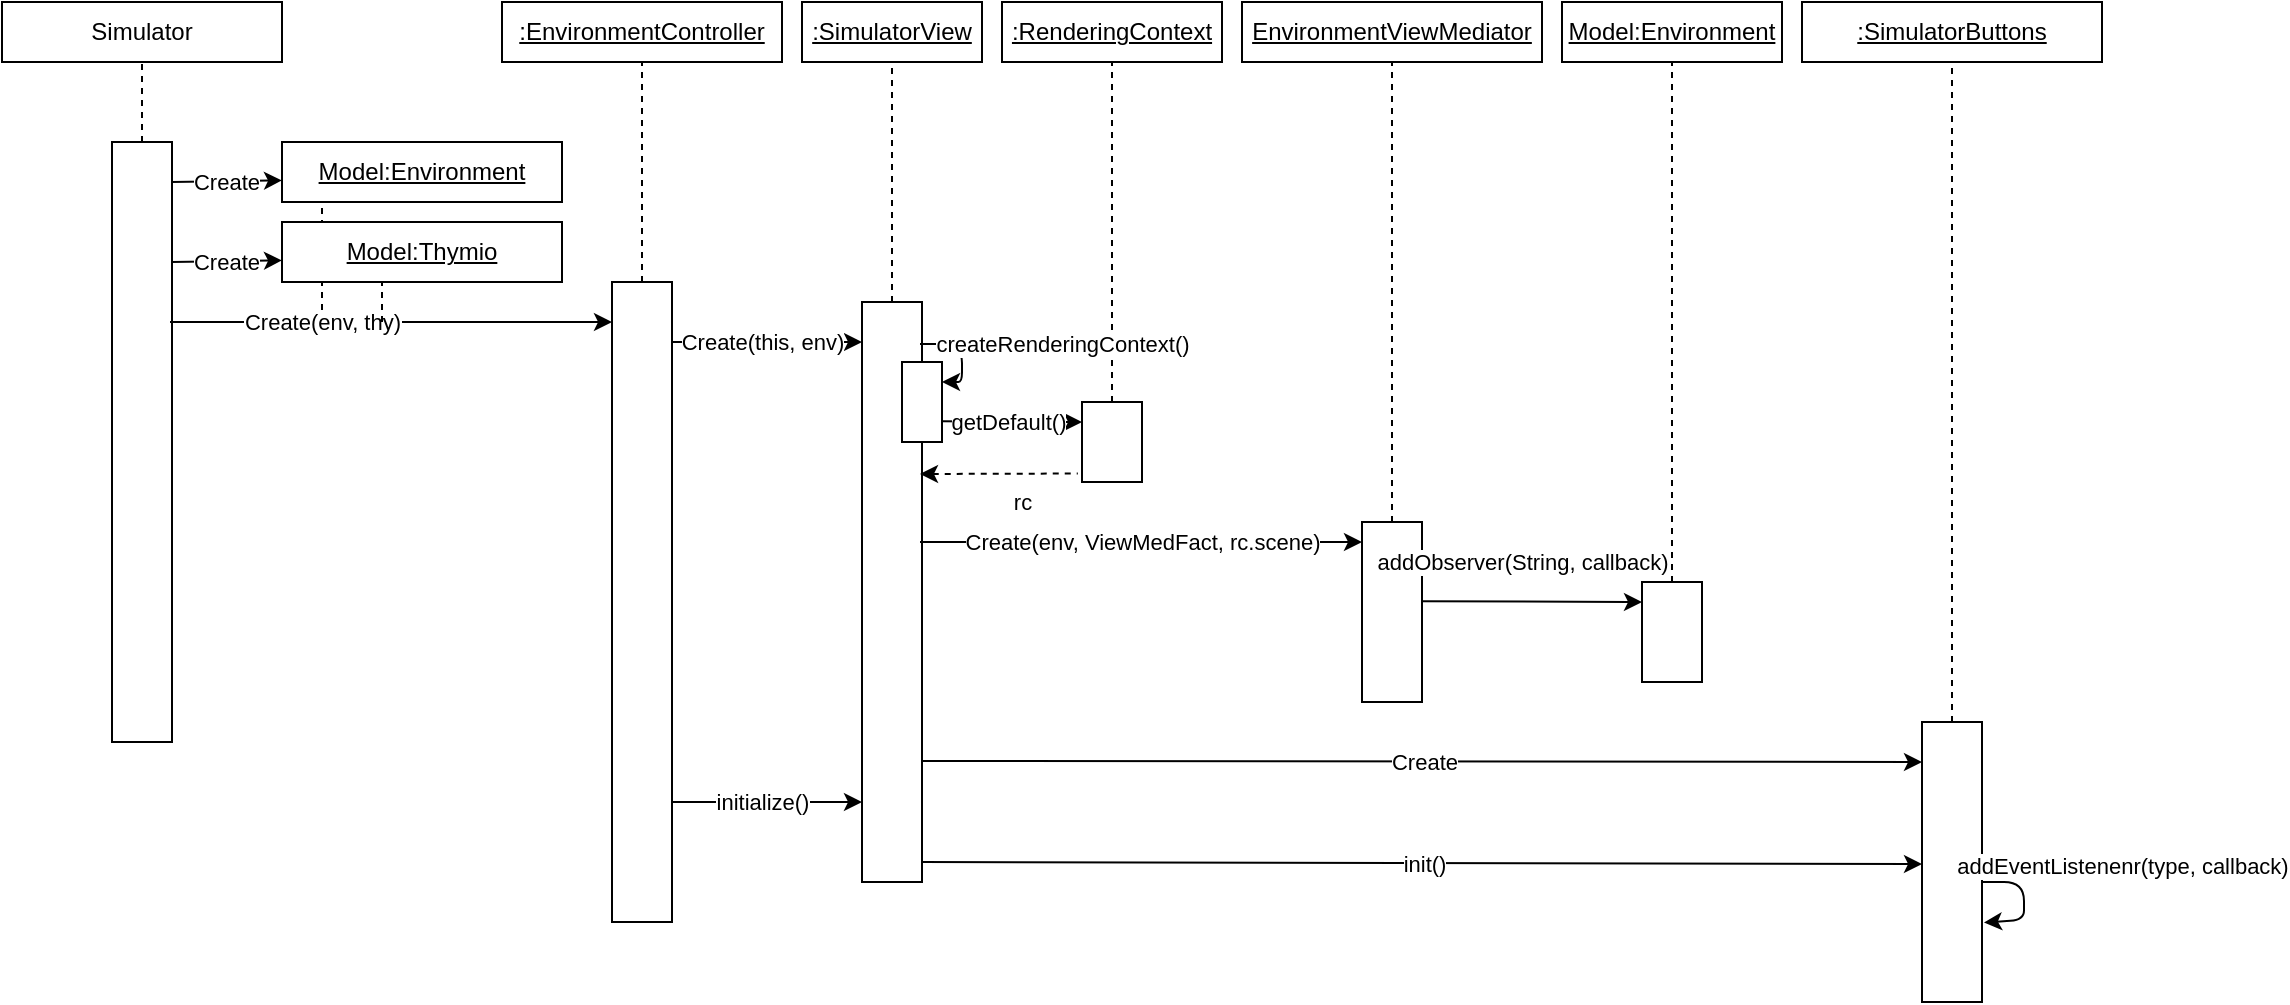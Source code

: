 <mxfile version="12.4.8" type="device"><diagram id="etfAU1-5RLJm9I6CH8a6" name="Page-1"><mxGraphModel dx="1329" dy="1189" grid="1" gridSize="10" guides="1" tooltips="1" connect="1" arrows="1" fold="1" page="1" pageScale="1" pageWidth="1169" pageHeight="827" math="0" shadow="0"><root><mxCell id="0"/><mxCell id="1" parent="0"/><mxCell id="bcP4egDqUkG4n-3MRV6b-24" value="" style="endArrow=none;dashed=1;html=1;entryX=0.334;entryY=0.998;entryDx=0;entryDy=0;entryPerimeter=0;" edge="1" parent="1"><mxGeometry width="50" height="50" relative="1" as="geometry"><mxPoint x="170" y="170" as="sourcePoint"/><mxPoint x="170" y="110" as="targetPoint"/></mxGeometry></mxCell><mxCell id="bcP4egDqUkG4n-3MRV6b-1" value="Simulator" style="rounded=0;whiteSpace=wrap;html=1;" vertex="1" parent="1"><mxGeometry x="10" y="10" width="140" height="30" as="geometry"/></mxCell><mxCell id="bcP4egDqUkG4n-3MRV6b-2" value="" style="rounded=0;whiteSpace=wrap;html=1;" vertex="1" parent="1"><mxGeometry x="65" y="80" width="30" height="300" as="geometry"/></mxCell><mxCell id="bcP4egDqUkG4n-3MRV6b-3" value="" style="endArrow=none;dashed=1;html=1;entryX=0.5;entryY=1;entryDx=0;entryDy=0;exitX=0.5;exitY=0;exitDx=0;exitDy=0;" edge="1" parent="1" source="bcP4egDqUkG4n-3MRV6b-2" target="bcP4egDqUkG4n-3MRV6b-1"><mxGeometry width="50" height="50" relative="1" as="geometry"><mxPoint x="-50" y="220" as="sourcePoint"/><mxPoint y="170" as="targetPoint"/></mxGeometry></mxCell><mxCell id="bcP4egDqUkG4n-3MRV6b-9" value="&lt;u&gt;:EnvironmentController&lt;/u&gt;" style="rounded=0;whiteSpace=wrap;html=1;" vertex="1" parent="1"><mxGeometry x="260" y="10" width="140" height="30" as="geometry"/></mxCell><mxCell id="bcP4egDqUkG4n-3MRV6b-10" value="" style="endArrow=none;dashed=1;html=1;entryX=0.5;entryY=1;entryDx=0;entryDy=0;" edge="1" parent="1" target="bcP4egDqUkG4n-3MRV6b-9" source="bcP4egDqUkG4n-3MRV6b-11"><mxGeometry width="50" height="50" relative="1" as="geometry"><mxPoint x="330" y="240" as="sourcePoint"/><mxPoint x="390" y="70" as="targetPoint"/></mxGeometry></mxCell><mxCell id="bcP4egDqUkG4n-3MRV6b-13" value="Create" style="endArrow=classic;html=1;entryX=0;entryY=0.64;entryDx=0;entryDy=0;entryPerimeter=0;" edge="1" parent="1" target="bcP4egDqUkG4n-3MRV6b-15"><mxGeometry width="50" height="50" relative="1" as="geometry"><mxPoint x="95" y="100" as="sourcePoint"/><mxPoint x="194" y="100" as="targetPoint"/></mxGeometry></mxCell><mxCell id="bcP4egDqUkG4n-3MRV6b-15" value="&lt;u&gt;Model:Environment&lt;/u&gt;" style="rounded=0;whiteSpace=wrap;html=1;" vertex="1" parent="1"><mxGeometry x="150" y="80" width="140" height="30" as="geometry"/></mxCell><mxCell id="bcP4egDqUkG4n-3MRV6b-19" value="Create" style="endArrow=classic;html=1;entryX=0;entryY=0.64;entryDx=0;entryDy=0;entryPerimeter=0;" edge="1" parent="1" target="bcP4egDqUkG4n-3MRV6b-20"><mxGeometry width="50" height="50" relative="1" as="geometry"><mxPoint x="95" y="140" as="sourcePoint"/><mxPoint x="194" y="140" as="targetPoint"/></mxGeometry></mxCell><mxCell id="bcP4egDqUkG4n-3MRV6b-20" value="&lt;u&gt;Model:Thymio&lt;/u&gt;" style="rounded=0;whiteSpace=wrap;html=1;" vertex="1" parent="1"><mxGeometry x="150" y="120" width="140" height="30" as="geometry"/></mxCell><mxCell id="bcP4egDqUkG4n-3MRV6b-11" value="" style="rounded=0;whiteSpace=wrap;html=1;" vertex="1" parent="1"><mxGeometry x="315" y="150" width="30" height="320" as="geometry"/></mxCell><mxCell id="bcP4egDqUkG4n-3MRV6b-22" value="Create(env, thy)" style="endArrow=classic;html=1;" edge="1" parent="1"><mxGeometry x="-0.315" width="50" height="50" relative="1" as="geometry"><mxPoint x="94" y="170" as="sourcePoint"/><mxPoint x="315" y="170" as="targetPoint"/><mxPoint as="offset"/></mxGeometry></mxCell><mxCell id="bcP4egDqUkG4n-3MRV6b-23" value="" style="endArrow=none;dashed=1;html=1;" edge="1" parent="1"><mxGeometry width="50" height="50" relative="1" as="geometry"><mxPoint x="200" y="170" as="sourcePoint"/><mxPoint x="200" y="150" as="targetPoint"/></mxGeometry></mxCell><mxCell id="bcP4egDqUkG4n-3MRV6b-25" value="&lt;u&gt;:SimulatorView&lt;/u&gt;" style="rounded=0;whiteSpace=wrap;html=1;" vertex="1" parent="1"><mxGeometry x="410" y="10" width="90" height="30" as="geometry"/></mxCell><mxCell id="bcP4egDqUkG4n-3MRV6b-26" value="" style="endArrow=none;dashed=1;html=1;entryX=0.5;entryY=1;entryDx=0;entryDy=0;" edge="1" parent="1" source="bcP4egDqUkG4n-3MRV6b-27" target="bcP4egDqUkG4n-3MRV6b-25"><mxGeometry width="50" height="50" relative="1" as="geometry"><mxPoint x="480" y="240" as="sourcePoint"/><mxPoint x="540" y="70" as="targetPoint"/></mxGeometry></mxCell><mxCell id="bcP4egDqUkG4n-3MRV6b-27" value="" style="rounded=0;whiteSpace=wrap;html=1;" vertex="1" parent="1"><mxGeometry x="440" y="160" width="30" height="290" as="geometry"/></mxCell><mxCell id="bcP4egDqUkG4n-3MRV6b-28" value="Create(this, env)" style="endArrow=classic;html=1;" edge="1" parent="1"><mxGeometry x="-0.053" width="50" height="50" relative="1" as="geometry"><mxPoint x="345" y="180" as="sourcePoint"/><mxPoint x="440" y="180" as="targetPoint"/><mxPoint as="offset"/></mxGeometry></mxCell><mxCell id="bcP4egDqUkG4n-3MRV6b-29" value="&lt;u&gt;:RenderingContext&lt;/u&gt;" style="rounded=0;whiteSpace=wrap;html=1;" vertex="1" parent="1"><mxGeometry x="510" y="10" width="110" height="30" as="geometry"/></mxCell><mxCell id="bcP4egDqUkG4n-3MRV6b-30" value="" style="endArrow=none;dashed=1;html=1;entryX=0.5;entryY=1;entryDx=0;entryDy=0;" edge="1" parent="1" source="bcP4egDqUkG4n-3MRV6b-31" target="bcP4egDqUkG4n-3MRV6b-29"><mxGeometry width="50" height="50" relative="1" as="geometry"><mxPoint x="580" y="240" as="sourcePoint"/><mxPoint x="640" y="70" as="targetPoint"/></mxGeometry></mxCell><mxCell id="bcP4egDqUkG4n-3MRV6b-31" value="" style="rounded=0;whiteSpace=wrap;html=1;" vertex="1" parent="1"><mxGeometry x="550" y="210" width="30" height="40" as="geometry"/></mxCell><mxCell id="bcP4egDqUkG4n-3MRV6b-32" value="" style="rounded=0;whiteSpace=wrap;html=1;" vertex="1" parent="1"><mxGeometry x="460" y="190" width="20" height="40" as="geometry"/></mxCell><mxCell id="bcP4egDqUkG4n-3MRV6b-33" value="createRenderingContext()" style="endArrow=classic;html=1;entryX=1;entryY=0.25;entryDx=0;entryDy=0;" edge="1" parent="1" target="bcP4egDqUkG4n-3MRV6b-32"><mxGeometry x="-0.16" y="50" width="50" height="50" relative="1" as="geometry"><mxPoint x="469" y="181" as="sourcePoint"/><mxPoint x="540" y="140" as="targetPoint"/><Array as="points"><mxPoint x="490" y="181"/><mxPoint x="490" y="200"/></Array><mxPoint as="offset"/></mxGeometry></mxCell><mxCell id="bcP4egDqUkG4n-3MRV6b-35" value="getDefault()" style="endArrow=classic;html=1;" edge="1" parent="1"><mxGeometry x="-0.053" width="50" height="50" relative="1" as="geometry"><mxPoint x="480" y="219.66" as="sourcePoint"/><mxPoint x="550" y="220" as="targetPoint"/><mxPoint as="offset"/></mxGeometry></mxCell><mxCell id="bcP4egDqUkG4n-3MRV6b-36" value="rc" style="endArrow=none;dashed=1;html=1;entryX=-0.07;entryY=0.894;entryDx=0;entryDy=0;entryPerimeter=0;endFill=0;startArrow=classic;startFill=1;" edge="1" parent="1" target="bcP4egDqUkG4n-3MRV6b-31"><mxGeometry x="0.293" y="-14" width="50" height="50" relative="1" as="geometry"><mxPoint x="469" y="246" as="sourcePoint"/><mxPoint x="540" y="300" as="targetPoint"/><mxPoint as="offset"/></mxGeometry></mxCell><mxCell id="bcP4egDqUkG4n-3MRV6b-37" value="&lt;u&gt;EnvironmentViewMediator&lt;/u&gt;" style="rounded=0;whiteSpace=wrap;html=1;" vertex="1" parent="1"><mxGeometry x="630" y="10" width="150" height="30" as="geometry"/></mxCell><mxCell id="bcP4egDqUkG4n-3MRV6b-38" value="" style="endArrow=none;dashed=1;html=1;entryX=0.5;entryY=1;entryDx=0;entryDy=0;" edge="1" parent="1" source="bcP4egDqUkG4n-3MRV6b-39" target="bcP4egDqUkG4n-3MRV6b-37"><mxGeometry width="50" height="50" relative="1" as="geometry"><mxPoint x="700" y="240" as="sourcePoint"/><mxPoint x="760" y="70" as="targetPoint"/></mxGeometry></mxCell><mxCell id="bcP4egDqUkG4n-3MRV6b-39" value="" style="rounded=0;whiteSpace=wrap;html=1;" vertex="1" parent="1"><mxGeometry x="690" y="270" width="30" height="90" as="geometry"/></mxCell><mxCell id="bcP4egDqUkG4n-3MRV6b-40" value="Create(env, ViewMedFact, rc.scene)" style="endArrow=classic;html=1;" edge="1" parent="1"><mxGeometry x="0.004" width="50" height="50" relative="1" as="geometry"><mxPoint x="469" y="280" as="sourcePoint"/><mxPoint x="690" y="280" as="targetPoint"/><mxPoint as="offset"/></mxGeometry></mxCell><mxCell id="bcP4egDqUkG4n-3MRV6b-41" value="&lt;u&gt;:SimulatorButtons&lt;/u&gt;" style="rounded=0;whiteSpace=wrap;html=1;" vertex="1" parent="1"><mxGeometry x="910" y="10" width="150" height="30" as="geometry"/></mxCell><mxCell id="bcP4egDqUkG4n-3MRV6b-42" value="" style="endArrow=none;dashed=1;html=1;entryX=0.5;entryY=1;entryDx=0;entryDy=0;" edge="1" parent="1" source="bcP4egDqUkG4n-3MRV6b-43" target="bcP4egDqUkG4n-3MRV6b-41"><mxGeometry width="50" height="50" relative="1" as="geometry"><mxPoint x="980" y="240" as="sourcePoint"/><mxPoint x="1040" y="70" as="targetPoint"/></mxGeometry></mxCell><mxCell id="bcP4egDqUkG4n-3MRV6b-43" value="" style="rounded=0;whiteSpace=wrap;html=1;" vertex="1" parent="1"><mxGeometry x="970" y="370" width="30" height="140" as="geometry"/></mxCell><mxCell id="bcP4egDqUkG4n-3MRV6b-44" value="Create" style="endArrow=classic;html=1;" edge="1" parent="1"><mxGeometry x="0.004" width="50" height="50" relative="1" as="geometry"><mxPoint x="470" y="389.5" as="sourcePoint"/><mxPoint x="970" y="390" as="targetPoint"/><mxPoint as="offset"/></mxGeometry></mxCell><mxCell id="bcP4egDqUkG4n-3MRV6b-45" value="initialize()" style="endArrow=classic;html=1;" edge="1" parent="1"><mxGeometry x="-0.053" width="50" height="50" relative="1" as="geometry"><mxPoint x="345" y="410" as="sourcePoint"/><mxPoint x="440" y="410" as="targetPoint"/><mxPoint as="offset"/></mxGeometry></mxCell><mxCell id="bcP4egDqUkG4n-3MRV6b-46" value="init()" style="endArrow=classic;html=1;" edge="1" parent="1"><mxGeometry x="0.004" width="50" height="50" relative="1" as="geometry"><mxPoint x="470" y="440" as="sourcePoint"/><mxPoint x="970" y="441" as="targetPoint"/><mxPoint as="offset"/></mxGeometry></mxCell><mxCell id="bcP4egDqUkG4n-3MRV6b-50" value="&lt;u&gt;Model:Environment&lt;/u&gt;" style="rounded=0;whiteSpace=wrap;html=1;" vertex="1" parent="1"><mxGeometry x="790" y="10" width="110" height="30" as="geometry"/></mxCell><mxCell id="bcP4egDqUkG4n-3MRV6b-51" value="" style="endArrow=none;dashed=1;html=1;entryX=0.5;entryY=1;entryDx=0;entryDy=0;" edge="1" parent="1" source="bcP4egDqUkG4n-3MRV6b-52" target="bcP4egDqUkG4n-3MRV6b-50"><mxGeometry width="50" height="50" relative="1" as="geometry"><mxPoint x="860" y="240" as="sourcePoint"/><mxPoint x="920" y="70" as="targetPoint"/></mxGeometry></mxCell><mxCell id="bcP4egDqUkG4n-3MRV6b-52" value="" style="rounded=0;whiteSpace=wrap;html=1;" vertex="1" parent="1"><mxGeometry x="830" y="300" width="30" height="50" as="geometry"/></mxCell><mxCell id="bcP4egDqUkG4n-3MRV6b-53" value="addObserver(String, callback)" style="endArrow=classic;html=1;" edge="1" parent="1"><mxGeometry x="-0.092" y="20" width="50" height="50" relative="1" as="geometry"><mxPoint x="720" y="309.58" as="sourcePoint"/><mxPoint x="830" y="310" as="targetPoint"/><mxPoint as="offset"/></mxGeometry></mxCell><mxCell id="bcP4egDqUkG4n-3MRV6b-56" value="addEventListenenr(type, callback)" style="endArrow=classic;html=1;entryX=1.033;entryY=0.716;entryDx=0;entryDy=0;entryPerimeter=0;" edge="1" parent="1" target="bcP4egDqUkG4n-3MRV6b-43"><mxGeometry x="-0.258" y="50" width="50" height="50" relative="1" as="geometry"><mxPoint x="1000" y="450" as="sourcePoint"/><mxPoint x="1011" y="469.0" as="targetPoint"/><Array as="points"><mxPoint x="1021" y="450"/><mxPoint x="1021" y="469"/></Array><mxPoint x="-1" y="-10" as="offset"/></mxGeometry></mxCell></root></mxGraphModel></diagram></mxfile>